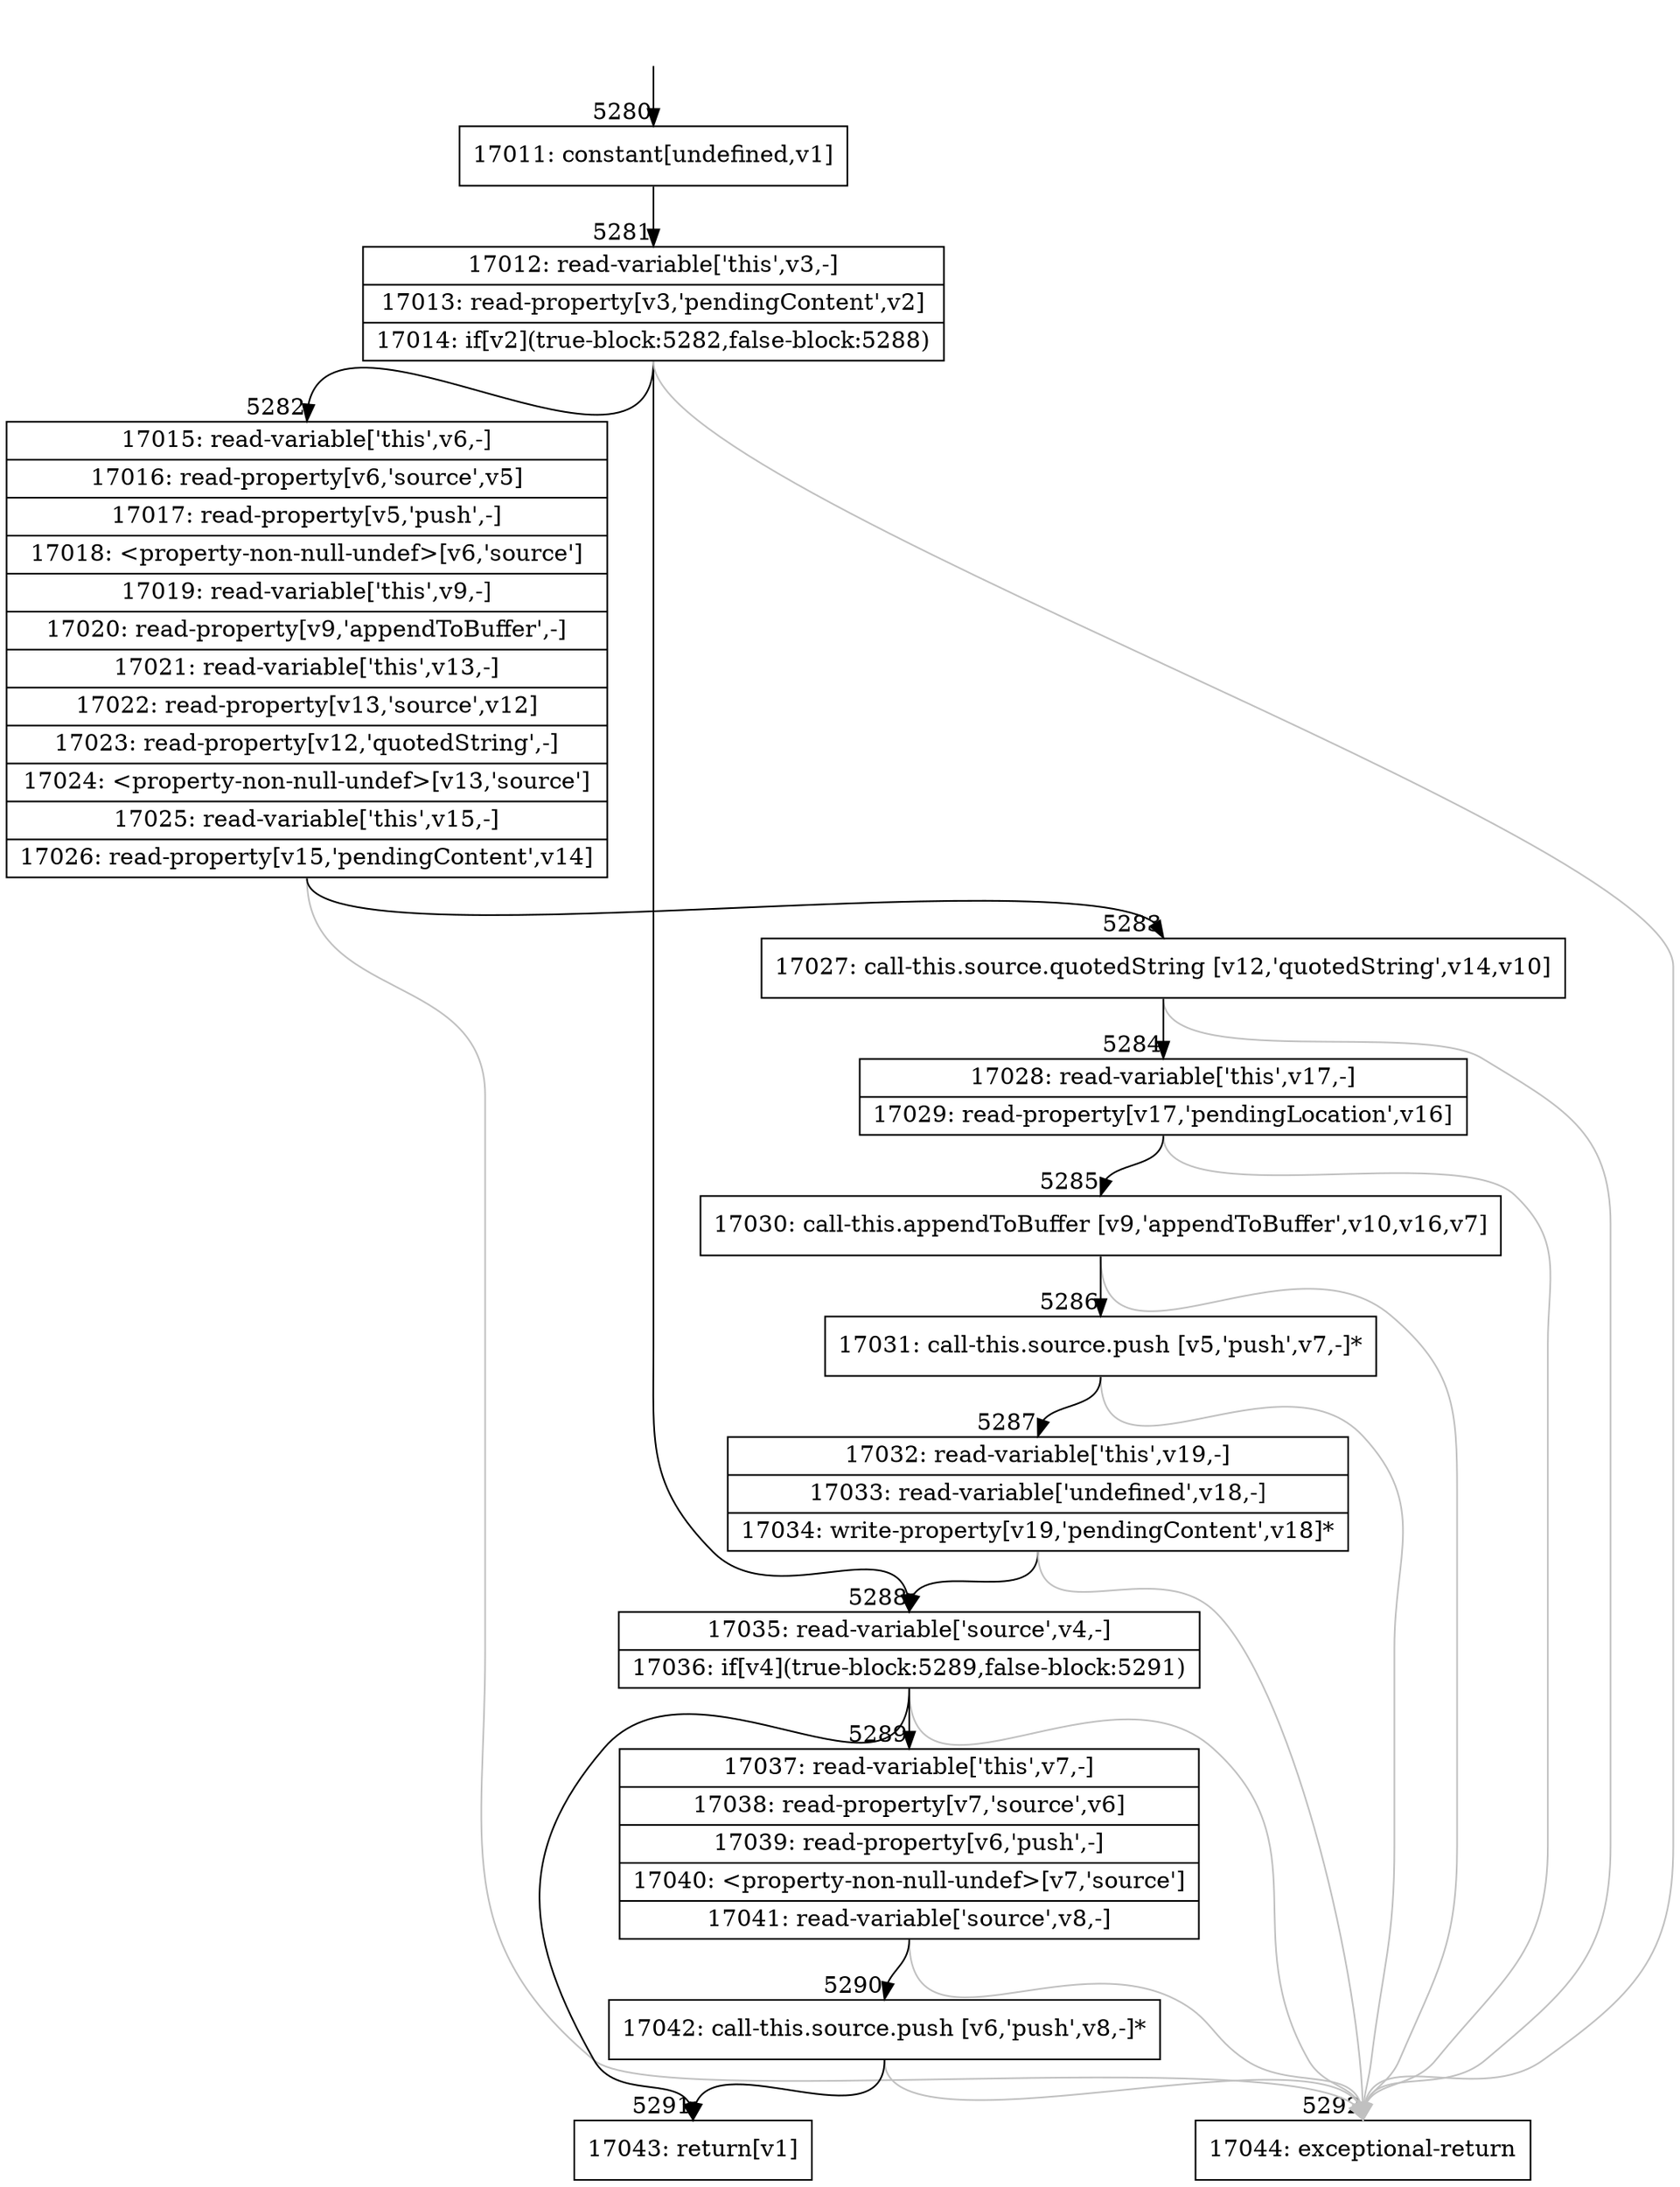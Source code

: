 digraph {
rankdir="TD"
BB_entry249[shape=none,label=""];
BB_entry249 -> BB5280 [tailport=s, headport=n, headlabel="    5280"]
BB5280 [shape=record label="{17011: constant[undefined,v1]}" ] 
BB5280 -> BB5281 [tailport=s, headport=n, headlabel="      5281"]
BB5281 [shape=record label="{17012: read-variable['this',v3,-]|17013: read-property[v3,'pendingContent',v2]|17014: if[v2](true-block:5282,false-block:5288)}" ] 
BB5281 -> BB5282 [tailport=s, headport=n, headlabel="      5282"]
BB5281 -> BB5288 [tailport=s, headport=n, headlabel="      5288"]
BB5281 -> BB5292 [tailport=s, headport=n, color=gray, headlabel="      5292"]
BB5282 [shape=record label="{17015: read-variable['this',v6,-]|17016: read-property[v6,'source',v5]|17017: read-property[v5,'push',-]|17018: \<property-non-null-undef\>[v6,'source']|17019: read-variable['this',v9,-]|17020: read-property[v9,'appendToBuffer',-]|17021: read-variable['this',v13,-]|17022: read-property[v13,'source',v12]|17023: read-property[v12,'quotedString',-]|17024: \<property-non-null-undef\>[v13,'source']|17025: read-variable['this',v15,-]|17026: read-property[v15,'pendingContent',v14]}" ] 
BB5282 -> BB5283 [tailport=s, headport=n, headlabel="      5283"]
BB5282 -> BB5292 [tailport=s, headport=n, color=gray]
BB5283 [shape=record label="{17027: call-this.source.quotedString [v12,'quotedString',v14,v10]}" ] 
BB5283 -> BB5284 [tailport=s, headport=n, headlabel="      5284"]
BB5283 -> BB5292 [tailport=s, headport=n, color=gray]
BB5284 [shape=record label="{17028: read-variable['this',v17,-]|17029: read-property[v17,'pendingLocation',v16]}" ] 
BB5284 -> BB5285 [tailport=s, headport=n, headlabel="      5285"]
BB5284 -> BB5292 [tailport=s, headport=n, color=gray]
BB5285 [shape=record label="{17030: call-this.appendToBuffer [v9,'appendToBuffer',v10,v16,v7]}" ] 
BB5285 -> BB5286 [tailport=s, headport=n, headlabel="      5286"]
BB5285 -> BB5292 [tailport=s, headport=n, color=gray]
BB5286 [shape=record label="{17031: call-this.source.push [v5,'push',v7,-]*}" ] 
BB5286 -> BB5287 [tailport=s, headport=n, headlabel="      5287"]
BB5286 -> BB5292 [tailport=s, headport=n, color=gray]
BB5287 [shape=record label="{17032: read-variable['this',v19,-]|17033: read-variable['undefined',v18,-]|17034: write-property[v19,'pendingContent',v18]*}" ] 
BB5287 -> BB5288 [tailport=s, headport=n]
BB5287 -> BB5292 [tailport=s, headport=n, color=gray]
BB5288 [shape=record label="{17035: read-variable['source',v4,-]|17036: if[v4](true-block:5289,false-block:5291)}" ] 
BB5288 -> BB5289 [tailport=s, headport=n, headlabel="      5289"]
BB5288 -> BB5291 [tailport=s, headport=n, headlabel="      5291"]
BB5288 -> BB5292 [tailport=s, headport=n, color=gray]
BB5289 [shape=record label="{17037: read-variable['this',v7,-]|17038: read-property[v7,'source',v6]|17039: read-property[v6,'push',-]|17040: \<property-non-null-undef\>[v7,'source']|17041: read-variable['source',v8,-]}" ] 
BB5289 -> BB5290 [tailport=s, headport=n, headlabel="      5290"]
BB5289 -> BB5292 [tailport=s, headport=n, color=gray]
BB5290 [shape=record label="{17042: call-this.source.push [v6,'push',v8,-]*}" ] 
BB5290 -> BB5291 [tailport=s, headport=n]
BB5290 -> BB5292 [tailport=s, headport=n, color=gray]
BB5291 [shape=record label="{17043: return[v1]}" ] 
BB5292 [shape=record label="{17044: exceptional-return}" ] 
//#$~ 3421
}
